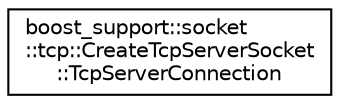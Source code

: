 digraph "Graphical Class Hierarchy"
{
 // LATEX_PDF_SIZE
  edge [fontname="Helvetica",fontsize="10",labelfontname="Helvetica",labelfontsize="10"];
  node [fontname="Helvetica",fontsize="10",shape=record];
  rankdir="LR";
  Node0 [label="boost_support::socket\l::tcp::CreateTcpServerSocket\l::TcpServerConnection",height=0.2,width=0.4,color="black", fillcolor="white", style="filled",URL="$classboost__support_1_1socket_1_1tcp_1_1CreateTcpServerSocket_1_1TcpServerConnection.html",tooltip=" "];
}
